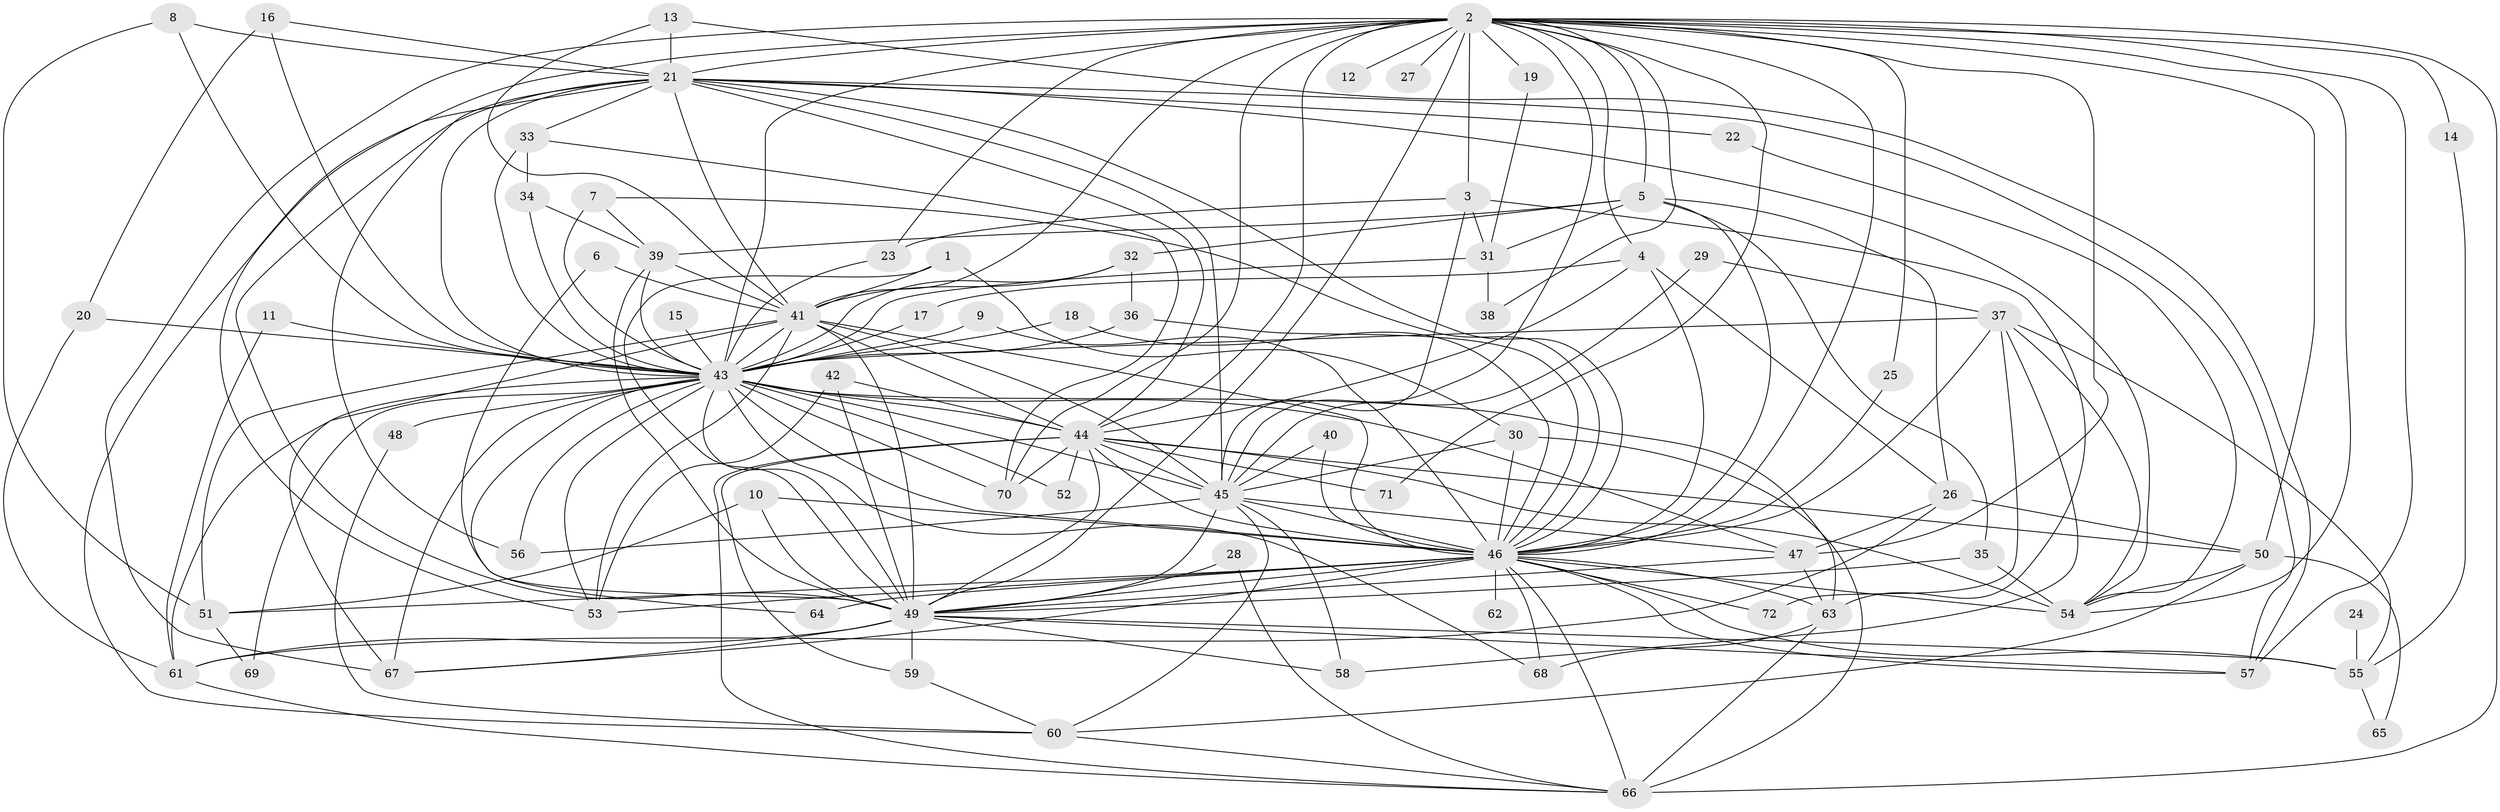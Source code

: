 // original degree distribution, {27: 0.006993006993006993, 16: 0.006993006993006993, 25: 0.006993006993006993, 34: 0.006993006993006993, 19: 0.02097902097902098, 17: 0.006993006993006993, 37: 0.006993006993006993, 24: 0.006993006993006993, 6: 0.03496503496503497, 3: 0.22377622377622378, 4: 0.09090909090909091, 5: 0.055944055944055944, 2: 0.5034965034965035, 7: 0.006993006993006993, 8: 0.013986013986013986}
// Generated by graph-tools (version 1.1) at 2025/25/03/09/25 03:25:46]
// undirected, 72 vertices, 198 edges
graph export_dot {
graph [start="1"]
  node [color=gray90,style=filled];
  1;
  2;
  3;
  4;
  5;
  6;
  7;
  8;
  9;
  10;
  11;
  12;
  13;
  14;
  15;
  16;
  17;
  18;
  19;
  20;
  21;
  22;
  23;
  24;
  25;
  26;
  27;
  28;
  29;
  30;
  31;
  32;
  33;
  34;
  35;
  36;
  37;
  38;
  39;
  40;
  41;
  42;
  43;
  44;
  45;
  46;
  47;
  48;
  49;
  50;
  51;
  52;
  53;
  54;
  55;
  56;
  57;
  58;
  59;
  60;
  61;
  62;
  63;
  64;
  65;
  66;
  67;
  68;
  69;
  70;
  71;
  72;
  1 -- 30 [weight=1.0];
  1 -- 41 [weight=1.0];
  1 -- 49 [weight=1.0];
  2 -- 3 [weight=2.0];
  2 -- 4 [weight=1.0];
  2 -- 5 [weight=1.0];
  2 -- 12 [weight=2.0];
  2 -- 14 [weight=1.0];
  2 -- 19 [weight=1.0];
  2 -- 21 [weight=2.0];
  2 -- 23 [weight=1.0];
  2 -- 25 [weight=1.0];
  2 -- 27 [weight=2.0];
  2 -- 38 [weight=1.0];
  2 -- 41 [weight=2.0];
  2 -- 43 [weight=4.0];
  2 -- 44 [weight=3.0];
  2 -- 45 [weight=2.0];
  2 -- 46 [weight=2.0];
  2 -- 47 [weight=3.0];
  2 -- 49 [weight=2.0];
  2 -- 50 [weight=1.0];
  2 -- 53 [weight=1.0];
  2 -- 54 [weight=2.0];
  2 -- 57 [weight=1.0];
  2 -- 66 [weight=1.0];
  2 -- 67 [weight=1.0];
  2 -- 70 [weight=1.0];
  2 -- 71 [weight=1.0];
  3 -- 23 [weight=1.0];
  3 -- 31 [weight=1.0];
  3 -- 45 [weight=1.0];
  3 -- 63 [weight=1.0];
  4 -- 17 [weight=1.0];
  4 -- 26 [weight=1.0];
  4 -- 44 [weight=1.0];
  4 -- 46 [weight=1.0];
  5 -- 26 [weight=1.0];
  5 -- 31 [weight=1.0];
  5 -- 32 [weight=1.0];
  5 -- 35 [weight=1.0];
  5 -- 39 [weight=1.0];
  5 -- 46 [weight=1.0];
  6 -- 41 [weight=1.0];
  6 -- 49 [weight=2.0];
  7 -- 39 [weight=1.0];
  7 -- 43 [weight=1.0];
  7 -- 46 [weight=1.0];
  8 -- 21 [weight=1.0];
  8 -- 43 [weight=2.0];
  8 -- 51 [weight=1.0];
  9 -- 43 [weight=1.0];
  9 -- 46 [weight=1.0];
  10 -- 46 [weight=1.0];
  10 -- 49 [weight=1.0];
  10 -- 51 [weight=1.0];
  11 -- 43 [weight=1.0];
  11 -- 61 [weight=1.0];
  13 -- 21 [weight=1.0];
  13 -- 41 [weight=1.0];
  13 -- 57 [weight=1.0];
  14 -- 55 [weight=1.0];
  15 -- 43 [weight=1.0];
  16 -- 20 [weight=1.0];
  16 -- 21 [weight=1.0];
  16 -- 43 [weight=1.0];
  17 -- 43 [weight=1.0];
  18 -- 43 [weight=1.0];
  18 -- 46 [weight=1.0];
  19 -- 31 [weight=1.0];
  20 -- 43 [weight=1.0];
  20 -- 61 [weight=1.0];
  21 -- 22 [weight=1.0];
  21 -- 33 [weight=1.0];
  21 -- 41 [weight=1.0];
  21 -- 43 [weight=2.0];
  21 -- 44 [weight=1.0];
  21 -- 45 [weight=1.0];
  21 -- 46 [weight=1.0];
  21 -- 49 [weight=1.0];
  21 -- 54 [weight=1.0];
  21 -- 56 [weight=1.0];
  21 -- 57 [weight=1.0];
  21 -- 60 [weight=1.0];
  22 -- 54 [weight=1.0];
  23 -- 43 [weight=1.0];
  24 -- 55 [weight=1.0];
  25 -- 46 [weight=1.0];
  26 -- 47 [weight=1.0];
  26 -- 50 [weight=1.0];
  26 -- 61 [weight=1.0];
  28 -- 49 [weight=1.0];
  28 -- 66 [weight=1.0];
  29 -- 37 [weight=1.0];
  29 -- 45 [weight=1.0];
  30 -- 45 [weight=1.0];
  30 -- 46 [weight=1.0];
  30 -- 66 [weight=1.0];
  31 -- 38 [weight=1.0];
  31 -- 43 [weight=1.0];
  32 -- 36 [weight=1.0];
  32 -- 41 [weight=1.0];
  32 -- 43 [weight=1.0];
  33 -- 34 [weight=1.0];
  33 -- 43 [weight=2.0];
  33 -- 70 [weight=1.0];
  34 -- 39 [weight=1.0];
  34 -- 43 [weight=1.0];
  35 -- 49 [weight=1.0];
  35 -- 54 [weight=1.0];
  36 -- 43 [weight=1.0];
  36 -- 46 [weight=1.0];
  37 -- 43 [weight=1.0];
  37 -- 46 [weight=1.0];
  37 -- 54 [weight=1.0];
  37 -- 55 [weight=1.0];
  37 -- 58 [weight=1.0];
  37 -- 72 [weight=1.0];
  39 -- 41 [weight=1.0];
  39 -- 43 [weight=1.0];
  39 -- 49 [weight=1.0];
  40 -- 45 [weight=1.0];
  40 -- 46 [weight=1.0];
  41 -- 43 [weight=2.0];
  41 -- 44 [weight=1.0];
  41 -- 45 [weight=1.0];
  41 -- 46 [weight=3.0];
  41 -- 49 [weight=1.0];
  41 -- 51 [weight=1.0];
  41 -- 53 [weight=1.0];
  41 -- 67 [weight=1.0];
  42 -- 44 [weight=1.0];
  42 -- 49 [weight=1.0];
  42 -- 53 [weight=1.0];
  43 -- 44 [weight=4.0];
  43 -- 45 [weight=3.0];
  43 -- 46 [weight=4.0];
  43 -- 47 [weight=1.0];
  43 -- 48 [weight=1.0];
  43 -- 49 [weight=3.0];
  43 -- 52 [weight=1.0];
  43 -- 53 [weight=1.0];
  43 -- 56 [weight=1.0];
  43 -- 61 [weight=1.0];
  43 -- 63 [weight=1.0];
  43 -- 64 [weight=1.0];
  43 -- 67 [weight=1.0];
  43 -- 68 [weight=1.0];
  43 -- 69 [weight=1.0];
  43 -- 70 [weight=1.0];
  44 -- 45 [weight=1.0];
  44 -- 46 [weight=1.0];
  44 -- 49 [weight=1.0];
  44 -- 50 [weight=1.0];
  44 -- 52 [weight=1.0];
  44 -- 54 [weight=1.0];
  44 -- 59 [weight=1.0];
  44 -- 66 [weight=1.0];
  44 -- 70 [weight=1.0];
  44 -- 71 [weight=1.0];
  45 -- 46 [weight=1.0];
  45 -- 47 [weight=1.0];
  45 -- 49 [weight=1.0];
  45 -- 56 [weight=2.0];
  45 -- 58 [weight=1.0];
  45 -- 60 [weight=1.0];
  46 -- 49 [weight=1.0];
  46 -- 51 [weight=1.0];
  46 -- 53 [weight=1.0];
  46 -- 54 [weight=1.0];
  46 -- 55 [weight=2.0];
  46 -- 57 [weight=1.0];
  46 -- 62 [weight=2.0];
  46 -- 63 [weight=1.0];
  46 -- 64 [weight=1.0];
  46 -- 66 [weight=1.0];
  46 -- 67 [weight=1.0];
  46 -- 68 [weight=1.0];
  46 -- 72 [weight=1.0];
  47 -- 49 [weight=1.0];
  47 -- 63 [weight=1.0];
  48 -- 60 [weight=1.0];
  49 -- 55 [weight=1.0];
  49 -- 57 [weight=1.0];
  49 -- 58 [weight=1.0];
  49 -- 59 [weight=1.0];
  49 -- 61 [weight=1.0];
  49 -- 67 [weight=1.0];
  50 -- 54 [weight=1.0];
  50 -- 60 [weight=1.0];
  50 -- 65 [weight=1.0];
  51 -- 69 [weight=1.0];
  55 -- 65 [weight=1.0];
  59 -- 60 [weight=1.0];
  60 -- 66 [weight=1.0];
  61 -- 66 [weight=1.0];
  63 -- 66 [weight=2.0];
  63 -- 68 [weight=1.0];
}
